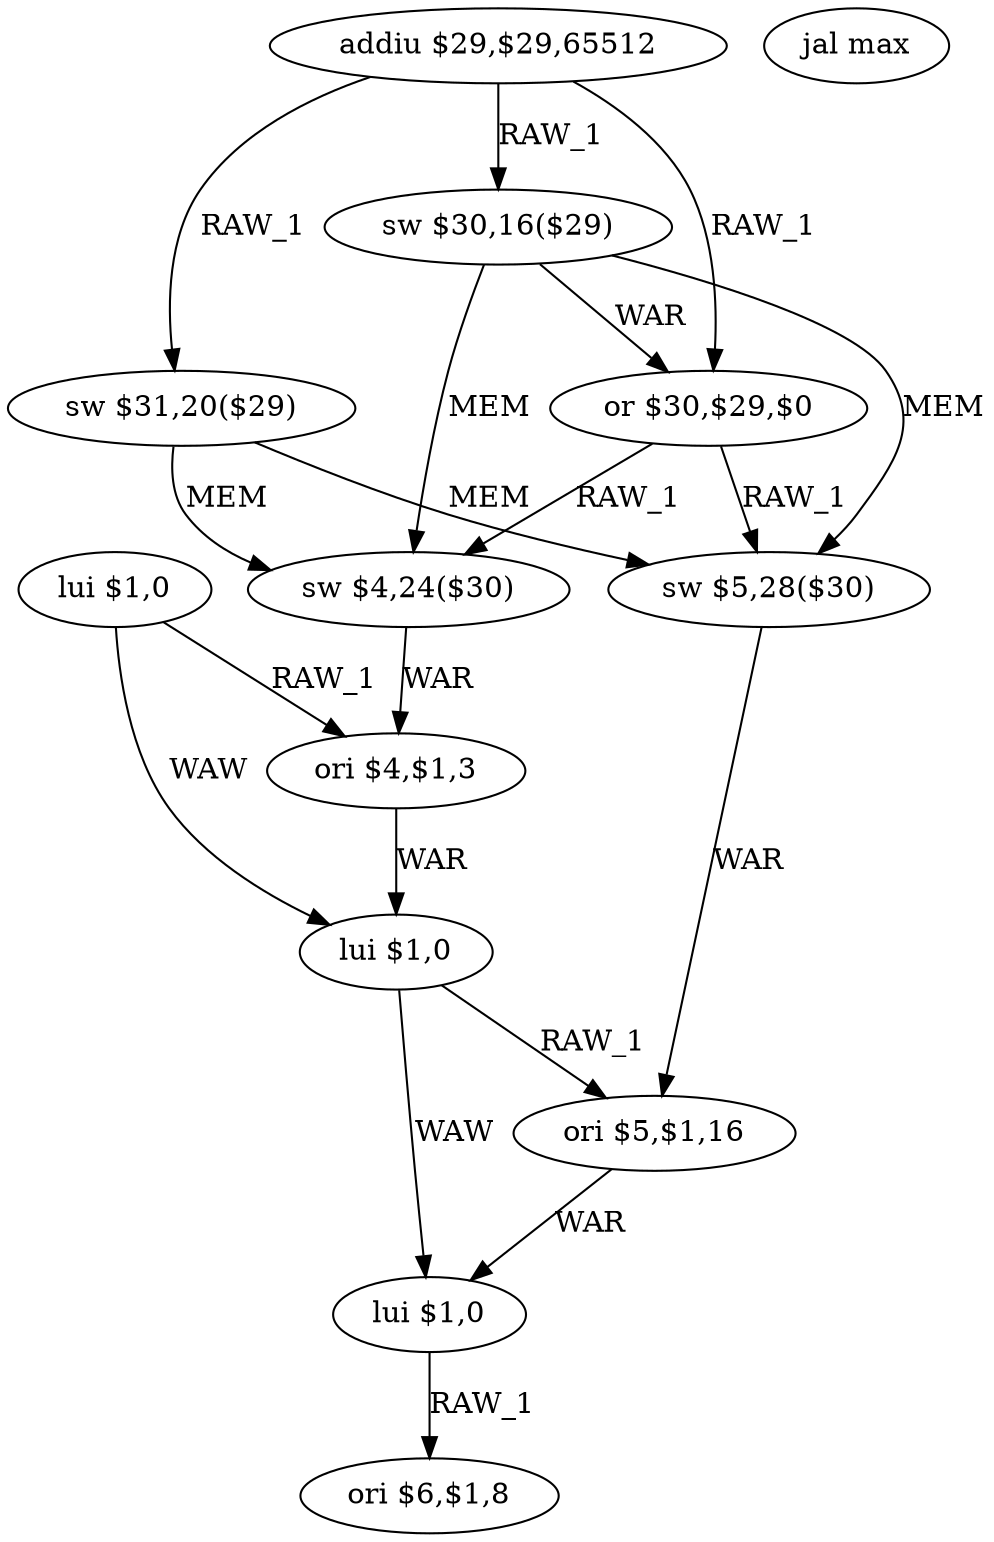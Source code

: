 digraph G1 {
node [shape = ellipse];
i0 [label = "addiu $29,$29,65512"] ;
i0 ->  i1 [label= "RAW_1"];
i0 ->  i2 [label= "RAW_1"];
i0 ->  i3 [label= "RAW_1"];
i1 [label = "sw $31,20($29)"] ;
i1 ->  i4 [label= "MEM"];
i1 ->  i5 [label= "MEM"];
i4 [label = "sw $4,24($30)"] ;
i4 ->  i7 [label= "WAR"];
i7 [label = "ori $4,$1,3"] ;
i7 ->  i8 [label= "WAR"];
i8 [label = "lui $1,0"] ;
i8 ->  i9 [label= "RAW_1"];
i8 ->  i10 [label= "WAW"];
i9 [label = "ori $5,$1,16"] ;
i9 ->  i10 [label= "WAR"];
i10 [label = "lui $1,0"] ;
i10 ->  i11 [label= "RAW_1"];
i11 [label = "ori $6,$1,8"] ;
i5 [label = "sw $5,28($30)"] ;
i5 ->  i9 [label= "WAR"];
i2 [label = "sw $30,16($29)"] ;
i2 ->  i3 [label= "WAR"];
i2 ->  i4 [label= "MEM"];
i2 ->  i5 [label= "MEM"];
i3 [label = "or $30,$29,$0"] ;
i3 ->  i4 [label= "RAW_1"];
i3 ->  i5 [label= "RAW_1"];
i6 [label = "lui $1,0"] ;
i6 ->  i7 [label= "RAW_1"];
i6 ->  i8 [label= "WAW"];
i12 [label = "jal max"] ;
}

